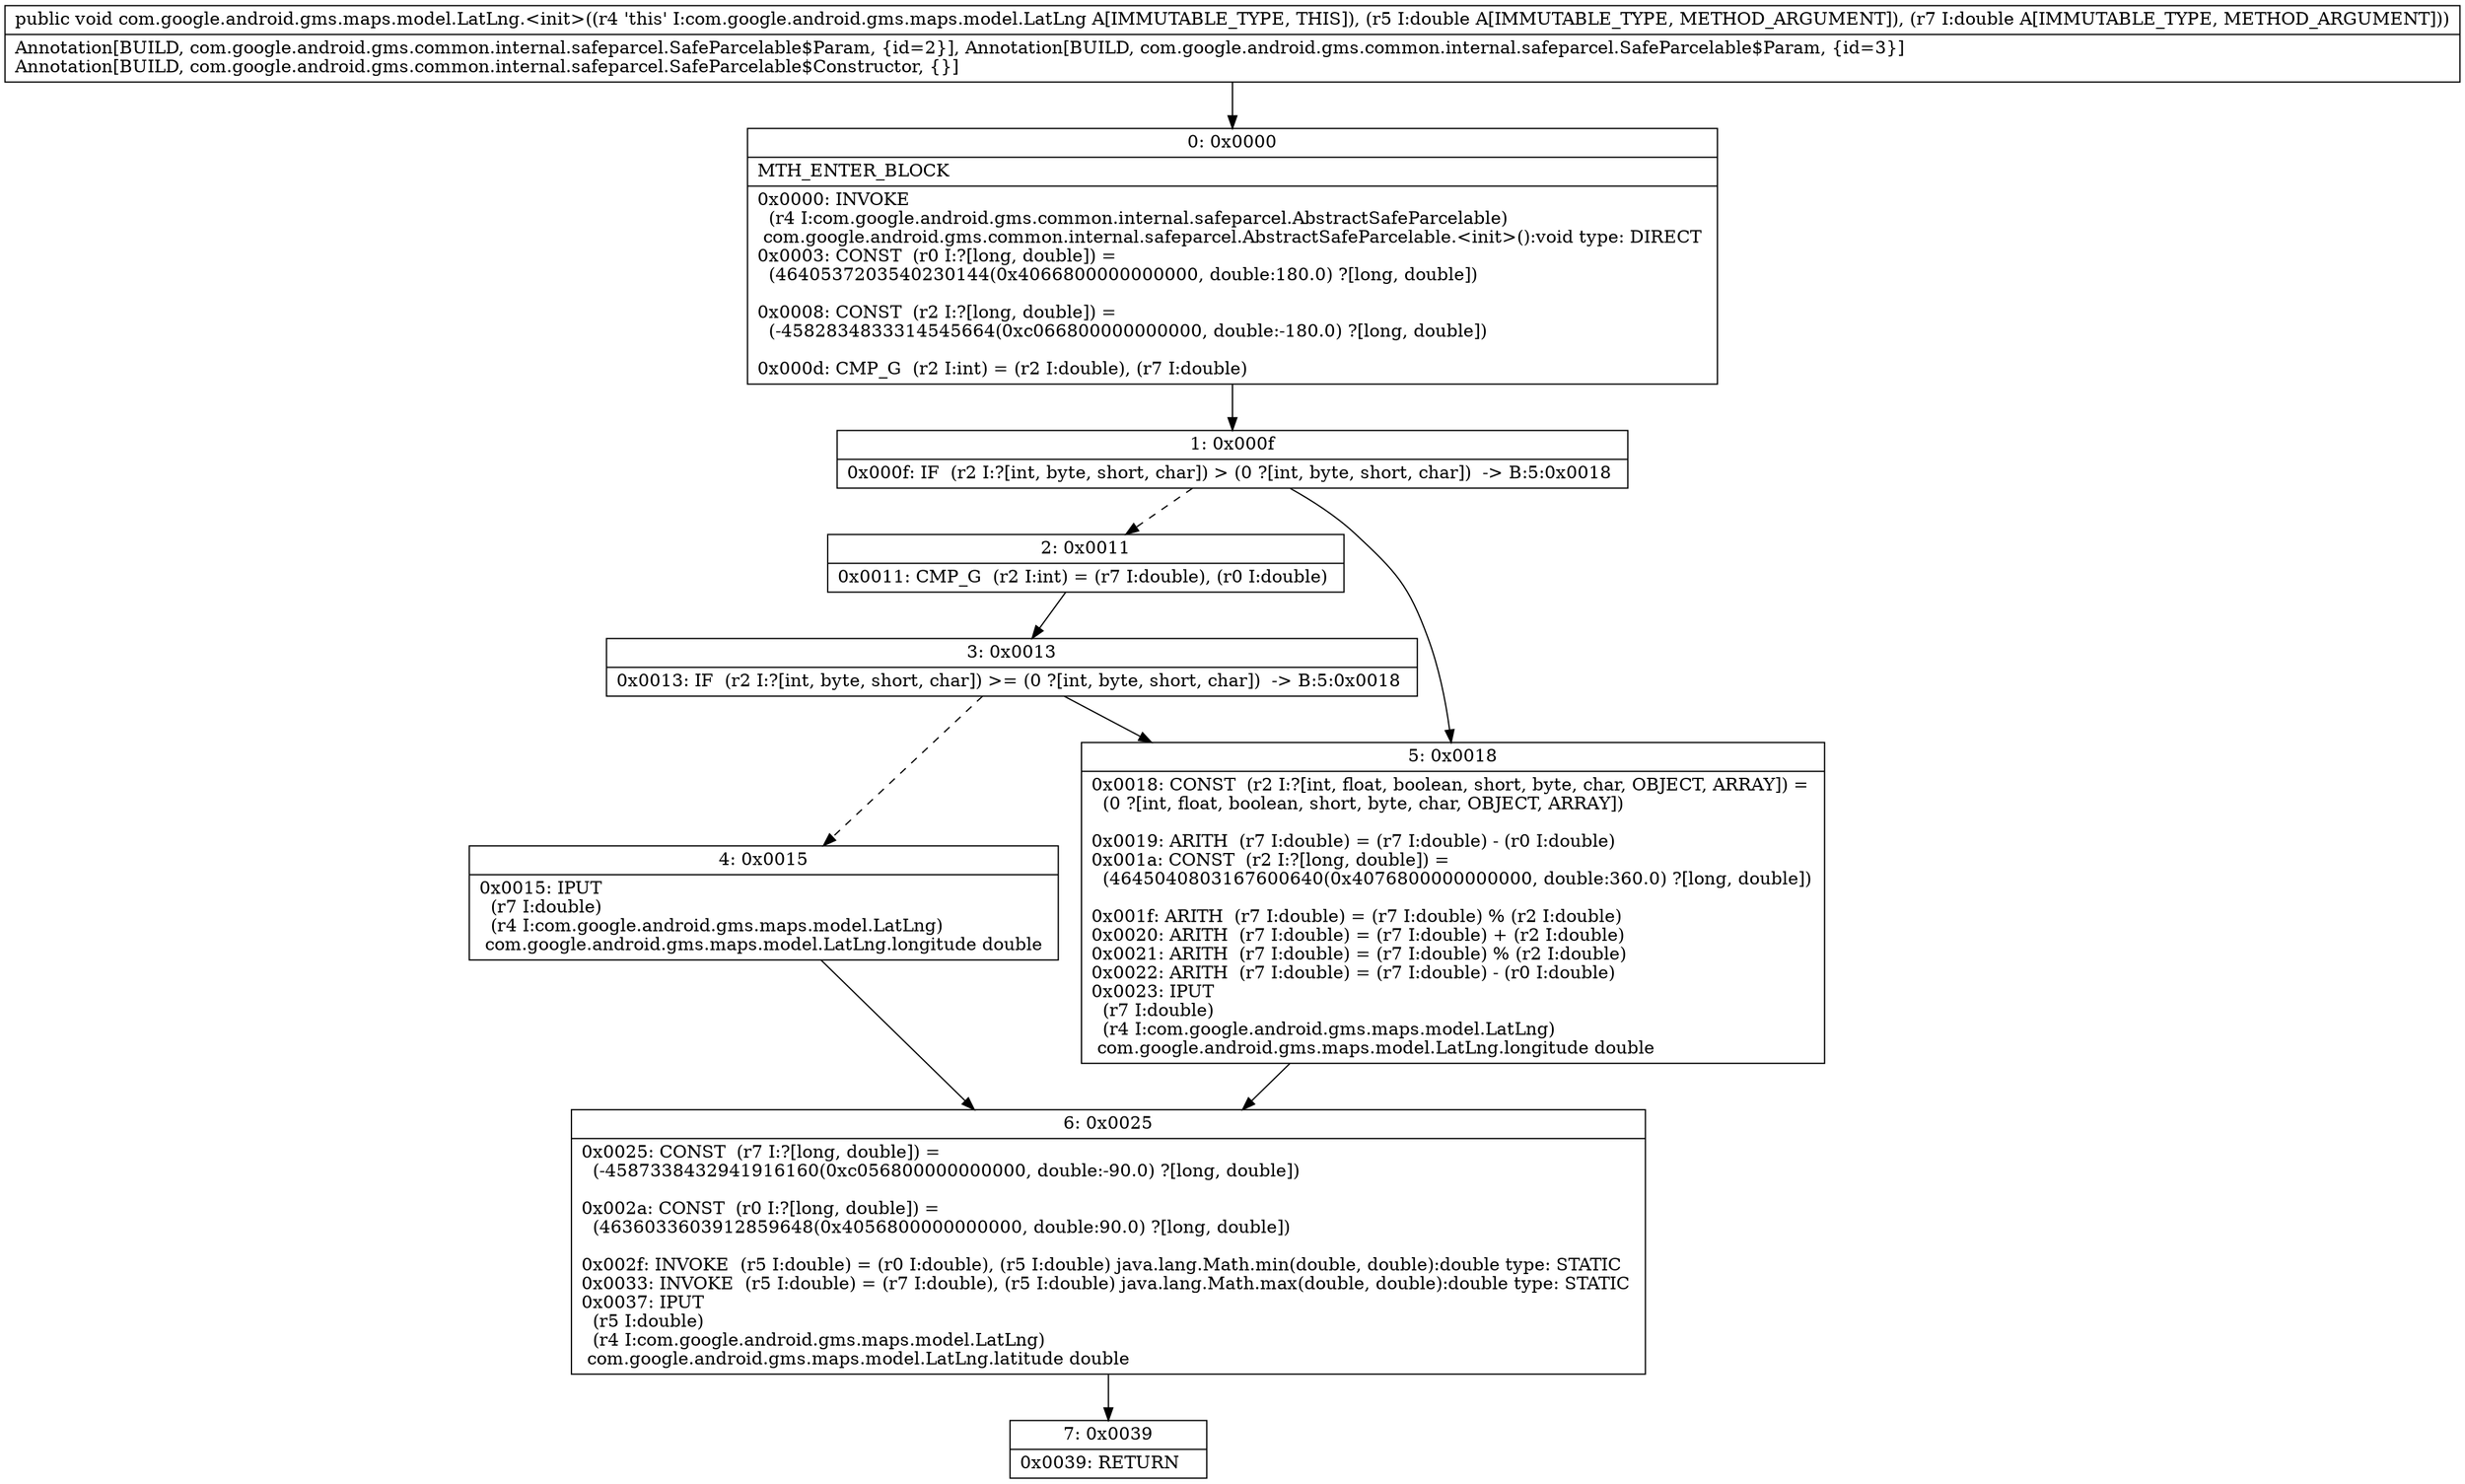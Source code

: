 digraph "CFG forcom.google.android.gms.maps.model.LatLng.\<init\>(DD)V" {
Node_0 [shape=record,label="{0\:\ 0x0000|MTH_ENTER_BLOCK\l|0x0000: INVOKE  \l  (r4 I:com.google.android.gms.common.internal.safeparcel.AbstractSafeParcelable)\l com.google.android.gms.common.internal.safeparcel.AbstractSafeParcelable.\<init\>():void type: DIRECT \l0x0003: CONST  (r0 I:?[long, double]) = \l  (4640537203540230144(0x4066800000000000, double:180.0) ?[long, double])\l \l0x0008: CONST  (r2 I:?[long, double]) = \l  (\-4582834833314545664(0xc066800000000000, double:\-180.0) ?[long, double])\l \l0x000d: CMP_G  (r2 I:int) = (r2 I:double), (r7 I:double) \l}"];
Node_1 [shape=record,label="{1\:\ 0x000f|0x000f: IF  (r2 I:?[int, byte, short, char]) \> (0 ?[int, byte, short, char])  \-\> B:5:0x0018 \l}"];
Node_2 [shape=record,label="{2\:\ 0x0011|0x0011: CMP_G  (r2 I:int) = (r7 I:double), (r0 I:double) \l}"];
Node_3 [shape=record,label="{3\:\ 0x0013|0x0013: IF  (r2 I:?[int, byte, short, char]) \>= (0 ?[int, byte, short, char])  \-\> B:5:0x0018 \l}"];
Node_4 [shape=record,label="{4\:\ 0x0015|0x0015: IPUT  \l  (r7 I:double)\l  (r4 I:com.google.android.gms.maps.model.LatLng)\l com.google.android.gms.maps.model.LatLng.longitude double \l}"];
Node_5 [shape=record,label="{5\:\ 0x0018|0x0018: CONST  (r2 I:?[int, float, boolean, short, byte, char, OBJECT, ARRAY]) = \l  (0 ?[int, float, boolean, short, byte, char, OBJECT, ARRAY])\l \l0x0019: ARITH  (r7 I:double) = (r7 I:double) \- (r0 I:double) \l0x001a: CONST  (r2 I:?[long, double]) = \l  (4645040803167600640(0x4076800000000000, double:360.0) ?[long, double])\l \l0x001f: ARITH  (r7 I:double) = (r7 I:double) % (r2 I:double) \l0x0020: ARITH  (r7 I:double) = (r7 I:double) + (r2 I:double) \l0x0021: ARITH  (r7 I:double) = (r7 I:double) % (r2 I:double) \l0x0022: ARITH  (r7 I:double) = (r7 I:double) \- (r0 I:double) \l0x0023: IPUT  \l  (r7 I:double)\l  (r4 I:com.google.android.gms.maps.model.LatLng)\l com.google.android.gms.maps.model.LatLng.longitude double \l}"];
Node_6 [shape=record,label="{6\:\ 0x0025|0x0025: CONST  (r7 I:?[long, double]) = \l  (\-4587338432941916160(0xc056800000000000, double:\-90.0) ?[long, double])\l \l0x002a: CONST  (r0 I:?[long, double]) = \l  (4636033603912859648(0x4056800000000000, double:90.0) ?[long, double])\l \l0x002f: INVOKE  (r5 I:double) = (r0 I:double), (r5 I:double) java.lang.Math.min(double, double):double type: STATIC \l0x0033: INVOKE  (r5 I:double) = (r7 I:double), (r5 I:double) java.lang.Math.max(double, double):double type: STATIC \l0x0037: IPUT  \l  (r5 I:double)\l  (r4 I:com.google.android.gms.maps.model.LatLng)\l com.google.android.gms.maps.model.LatLng.latitude double \l}"];
Node_7 [shape=record,label="{7\:\ 0x0039|0x0039: RETURN   \l}"];
MethodNode[shape=record,label="{public void com.google.android.gms.maps.model.LatLng.\<init\>((r4 'this' I:com.google.android.gms.maps.model.LatLng A[IMMUTABLE_TYPE, THIS]), (r5 I:double A[IMMUTABLE_TYPE, METHOD_ARGUMENT]), (r7 I:double A[IMMUTABLE_TYPE, METHOD_ARGUMENT]))  | Annotation[BUILD, com.google.android.gms.common.internal.safeparcel.SafeParcelable$Param, \{id=2\}], Annotation[BUILD, com.google.android.gms.common.internal.safeparcel.SafeParcelable$Param, \{id=3\}]\lAnnotation[BUILD, com.google.android.gms.common.internal.safeparcel.SafeParcelable$Constructor, \{\}]\l}"];
MethodNode -> Node_0;
Node_0 -> Node_1;
Node_1 -> Node_2[style=dashed];
Node_1 -> Node_5;
Node_2 -> Node_3;
Node_3 -> Node_4[style=dashed];
Node_3 -> Node_5;
Node_4 -> Node_6;
Node_5 -> Node_6;
Node_6 -> Node_7;
}


